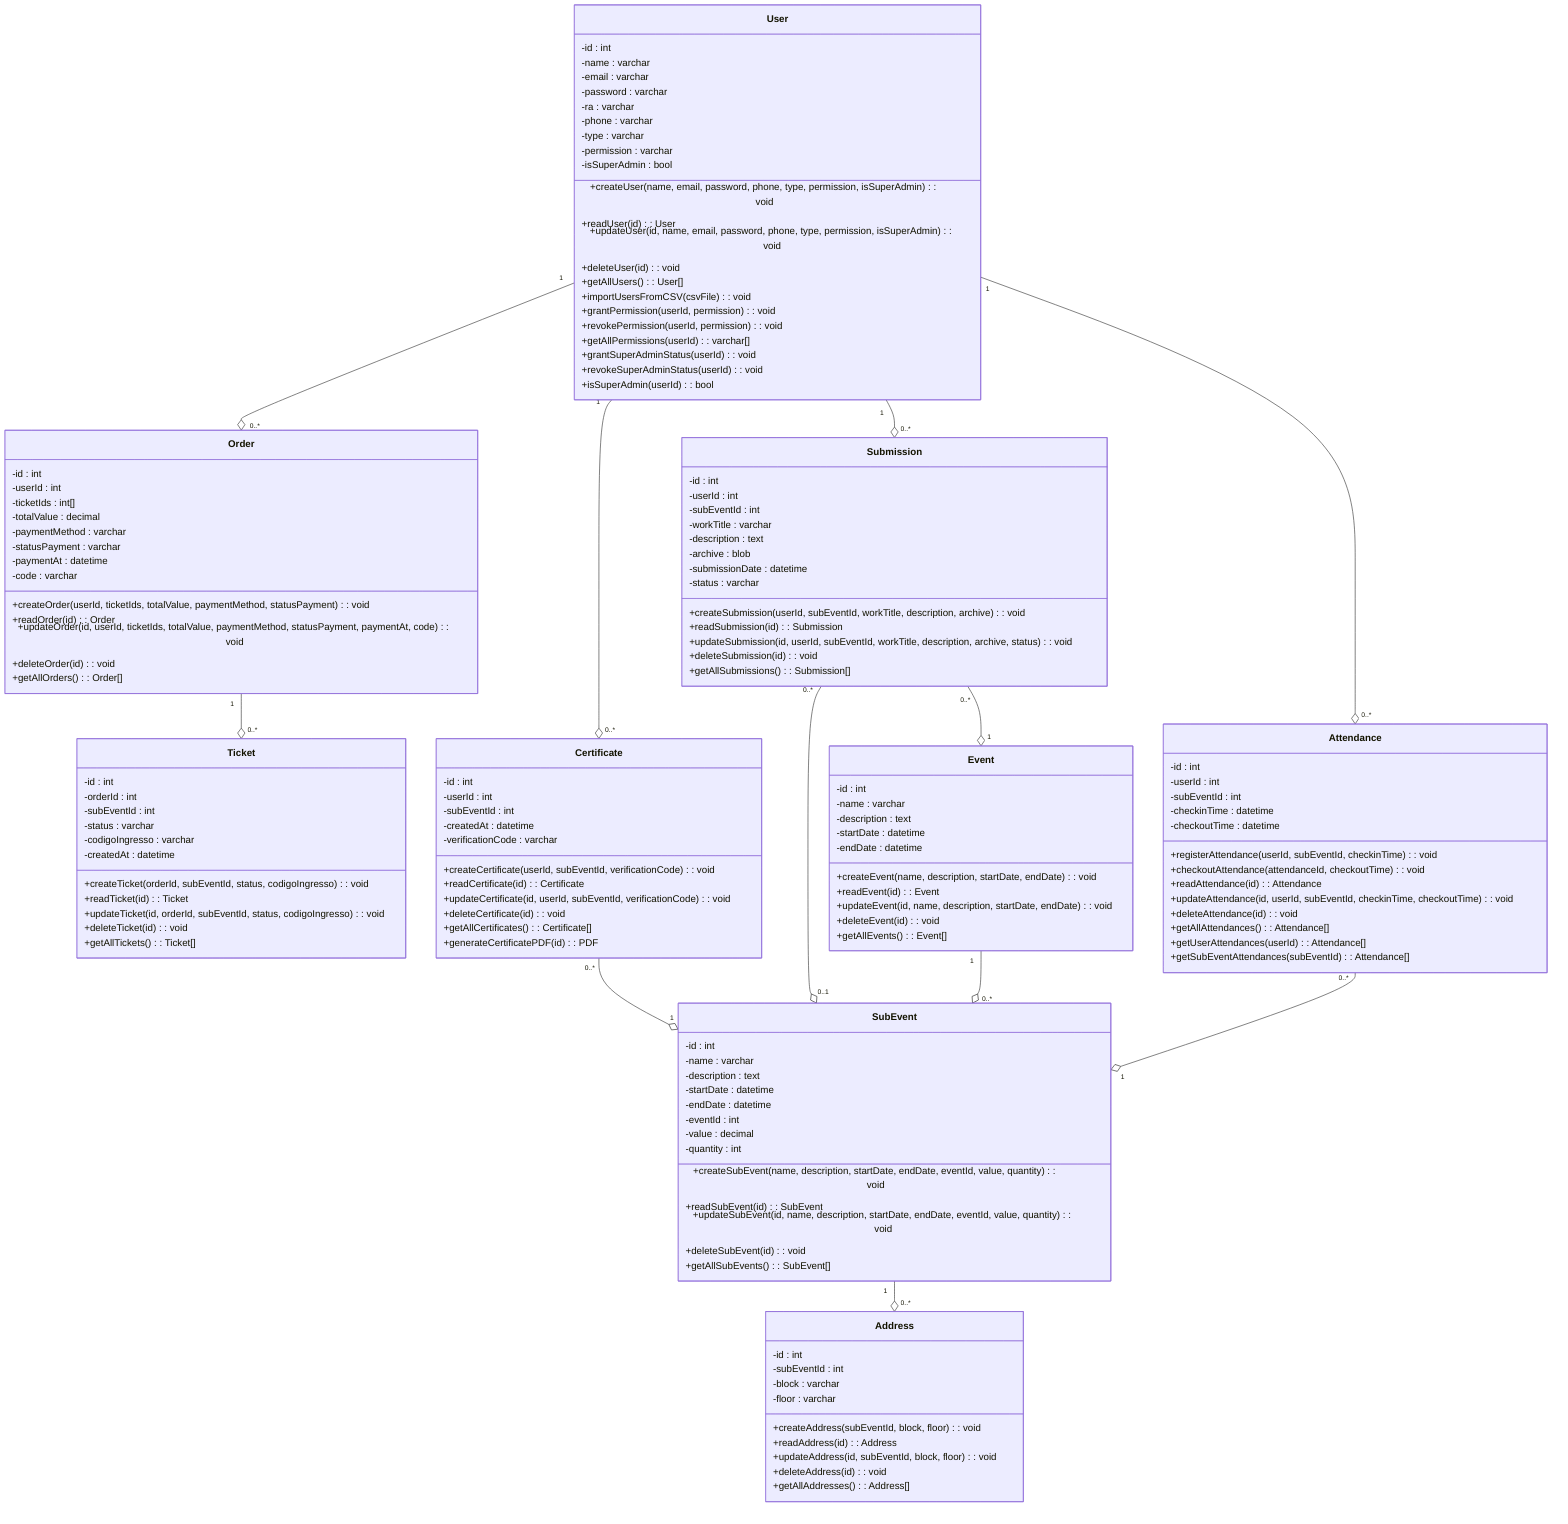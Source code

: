 classDiagram
    class User {
        -id : int
        -name : varchar
        -email : varchar
        -password : varchar
        -ra : varchar
        -phone : varchar
        -type : varchar
        -permission : varchar
        -isSuperAdmin : bool
        +createUser(name, email, password, phone, type, permission, isSuperAdmin) : void
        +readUser(id) : User
        +updateUser(id, name, email, password, phone, type, permission, isSuperAdmin) : void
        +deleteUser(id) : void
        +getAllUsers() : User[]
        +importUsersFromCSV(csvFile) : void
        +grantPermission(userId, permission) : void
        +revokePermission(userId, permission) : void
        +getAllPermissions(userId) : varchar[]
        +grantSuperAdminStatus(userId) : void
        +revokeSuperAdminStatus(userId) : void
        +isSuperAdmin(userId) : bool
    }

    class Order {
        -id : int
        -userId : int
        -ticketIds : int[]
        -totalValue : decimal
        -paymentMethod : varchar
        -statusPayment : varchar
        -paymentAt : datetime
        -code : varchar
        +createOrder(userId, ticketIds, totalValue, paymentMethod, statusPayment) : void
        +readOrder(id) : Order
        +updateOrder(id, userId, ticketIds, totalValue, paymentMethod, statusPayment, paymentAt, code) : void
        +deleteOrder(id) : void
        +getAllOrders() : Order[]
    }

    class Ticket {
        -id : int
        -orderId : int
        -subEventId : int
        -status : varchar
        -codigoIngresso : varchar
        -createdAt : datetime
        +createTicket(orderId, subEventId, status, codigoIngresso) : void
        +readTicket(id) : Ticket
        +updateTicket(id, orderId, subEventId, status, codigoIngresso) : void
        +deleteTicket(id) : void
        +getAllTickets() : Ticket[]
    }

    class Certificate {
        -id : int
        -userId : int
        -subEventId : int
        -createdAt : datetime
        -verificationCode : varchar
        +createCertificate(userId, subEventId, verificationCode) : void
        +readCertificate(id) : Certificate
        +updateCertificate(id, userId, subEventId, verificationCode) : void
        +deleteCertificate(id) : void
        +getAllCertificates() : Certificate[]
        +generateCertificatePDF(id) : PDF
    }

    class Submission {
        -id : int
        -userId : int
        -subEventId : int
        -workTitle : varchar
        -description : text
        -archive : blob
        -submissionDate : datetime
        -status : varchar
        +createSubmission(userId, subEventId, workTitle, description, archive) : void
        +readSubmission(id) : Submission
        +updateSubmission(id, userId, subEventId, workTitle, description, archive, status) : void
        +deleteSubmission(id) : void
        +getAllSubmissions() : Submission[]
    }

    class Event {
        -id : int
        -name : varchar
        -description : text
        -startDate : datetime
        -endDate : datetime
        +createEvent(name, description, startDate, endDate) : void
        +readEvent(id) : Event
        +updateEvent(id, name, description, startDate, endDate) : void
        +deleteEvent(id) : void
        +getAllEvents() : Event[]
    }

    class SubEvent {
        -id : int
        -name : varchar
        -description : text
        -startDate : datetime
        -endDate : datetime
        -eventId : int
        -value : decimal
        -quantity : int
        +createSubEvent(name, description, startDate, endDate, eventId, value, quantity) : void
        +readSubEvent(id) : SubEvent
        +updateSubEvent(id, name, description, startDate, endDate, eventId, value, quantity) : void
        +deleteSubEvent(id) : void
        +getAllSubEvents() : SubEvent[]
    }

    class Address {
        -id : int
        -subEventId : int
        -block : varchar
        -floor : varchar
        +createAddress(subEventId, block, floor) : void
        +readAddress(id) : Address
        +updateAddress(id, subEventId, block, floor) : void
        +deleteAddress(id) : void
        +getAllAddresses() : Address[]
    }

    class Attendance {
        -id : int
        -userId : int
        -subEventId : int
        -checkinTime : datetime
        -checkoutTime : datetime
        +registerAttendance(userId, subEventId, checkinTime) : void
        +checkoutAttendance(attendanceId, checkoutTime) : void
        +readAttendance(id) : Attendance
        +updateAttendance(id, userId, subEventId, checkinTime, checkoutTime) : void
        +deleteAttendance(id) : void
        +getAllAttendances() : Attendance[]
        +getUserAttendances(userId) : Attendance[]
        +getSubEventAttendances(subEventId) : Attendance[]
    }

    User "1" --o "0..*" Order
    Order "1" --o "0..*" Ticket
    User "1" --o "0..*" Certificate
    Certificate "0..*" --o "1" SubEvent
    User "1" --o "0..*" Submission
    Submission "0..*" --o "1" Event
    Submission "0..*" --o "0..1" SubEvent
    Event "1" --o "0..*" SubEvent
    SubEvent "1" --o "0..*" Address
    User "1" --o "0..*" Attendance
    Attendance "0..*" --o "1" SubEvent